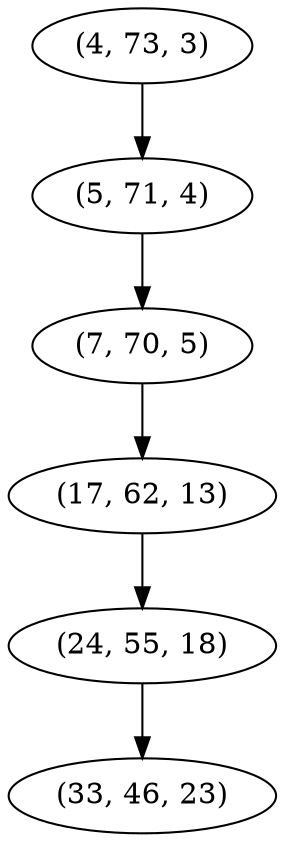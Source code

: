digraph tree {
    "(4, 73, 3)";
    "(5, 71, 4)";
    "(7, 70, 5)";
    "(17, 62, 13)";
    "(24, 55, 18)";
    "(33, 46, 23)";
    "(4, 73, 3)" -> "(5, 71, 4)";
    "(5, 71, 4)" -> "(7, 70, 5)";
    "(7, 70, 5)" -> "(17, 62, 13)";
    "(17, 62, 13)" -> "(24, 55, 18)";
    "(24, 55, 18)" -> "(33, 46, 23)";
}
